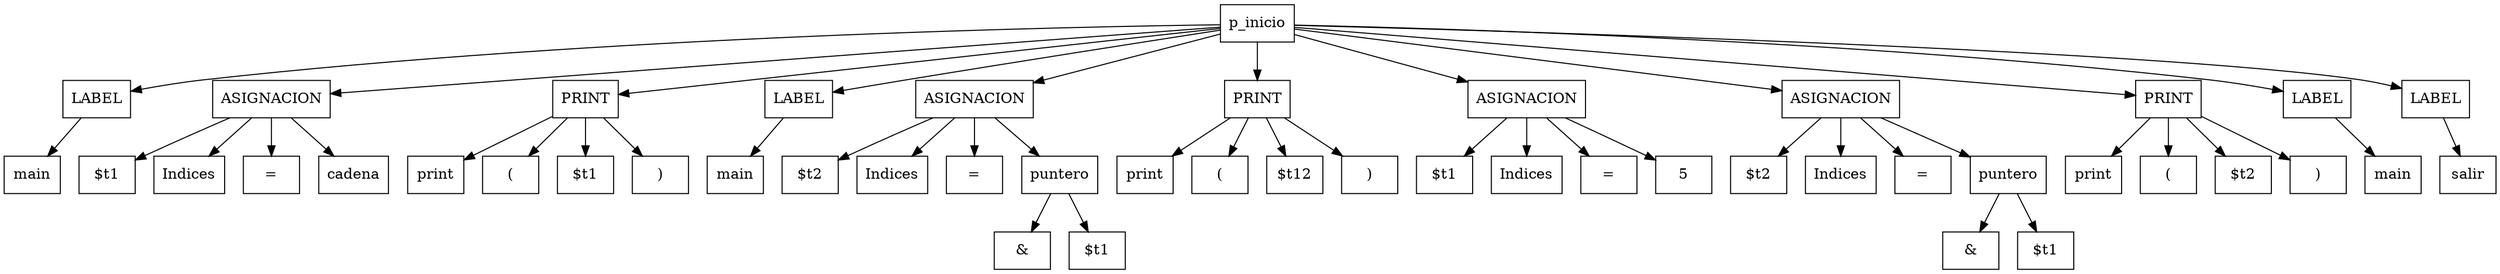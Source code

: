 digraph Q { 
  node [shape=record];
node0[label="LABEL"];
p_inicio ->node0;
node1[label="main"];
node0 -> node1;
node3[label="ASIGNACION"];
p_inicio ->node3;
node4[label="$t1"];
node3 -> node4;
node5[label="Indices"];
node3 -> node5;
node6[label="="];
node3 -> node6;
node2[label="cadena"];
node3 -> node2;
node8[label="PRINT"];
p_inicio ->node8;
node9[label="print"];
node8 -> node9;
node10[label="("];
node8 -> node10;
node7[label="$t1"];
node8 -> node7;
node11[label=")"];
node8 -> node11;
node12[label="LABEL"];
p_inicio ->node12;
node13[label="main"];
node12 -> node13;
node20[label="ASIGNACION"];
p_inicio ->node20;
node21[label="$t2"];
node20 -> node21;
node22[label="Indices"];
node20 -> node22;
node23[label="="];
node20 -> node23;
node15[label="puntero"];
node20 -> node15;
node16[label="&"];
node15 -> node16;
node14[label="$t1"];
node15 -> node14;
node25[label="PRINT"];
p_inicio ->node25;
node26[label="print"];
node25 -> node26;
node27[label="("];
node25 -> node27;
node24[label="$t12"];
node25 -> node24;
node28[label=")"];
node25 -> node28;
node30[label="ASIGNACION"];
p_inicio ->node30;
node31[label="$t1"];
node30 -> node31;
node32[label="Indices"];
node30 -> node32;
node33[label="="];
node30 -> node33;
node29[label="5"];
node30 -> node29;
node40[label="ASIGNACION"];
p_inicio ->node40;
node41[label="$t2"];
node40 -> node41;
node42[label="Indices"];
node40 -> node42;
node43[label="="];
node40 -> node43;
node35[label="puntero"];
node40 -> node35;
node36[label="&"];
node35 -> node36;
node34[label="$t1"];
node35 -> node34;
node45[label="PRINT"];
p_inicio ->node45;
node46[label="print"];
node45 -> node46;
node47[label="("];
node45 -> node47;
node44[label="$t2"];
node45 -> node44;
node48[label=")"];
node45 -> node48;
node49[label="LABEL"];
p_inicio ->node49;
node50[label="main"];
node49 -> node50;
node51[label="LABEL"];
p_inicio ->node51;
node52[label="salir"];
node51 -> node52;

}
